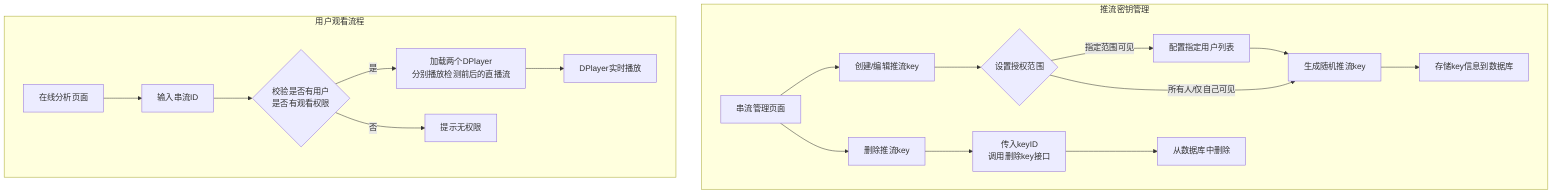 flowchart TD
    subgraph 推流密钥管理
        K["串流管理页面"] --> K1["创建/编辑推流key"]
        K1 --> K2{"设置授权范围"}
        K2 -- 指定范围可见 --> K3["配置指定用户列表"]
        K2 -- 所有人/仅自己可见 --> K5
        K3 --> K5["生成随机推流key"]
        K5 --> K6["存储key信息到数据库"]
        K --> K7["删除推流key"]
        K7 --> K8["传入keyID<br>调用删除key接口"]
        K8 --> K9["从数据库中删除"]
    end

    subgraph 用户观看流程
        U["在线分析页面"] --> U1["输入串流ID"]
        U1 --> U4{"校验是否有用户<br>是否有观看权限"}
        U4 -- 是 --> U2["加载两个DPlayer<br>分别播放检测前后的直播流"]
        U4 -- 否 --> U5["提示无权限"]
        U2 --> U3["DPlayer实时播放"]
    end